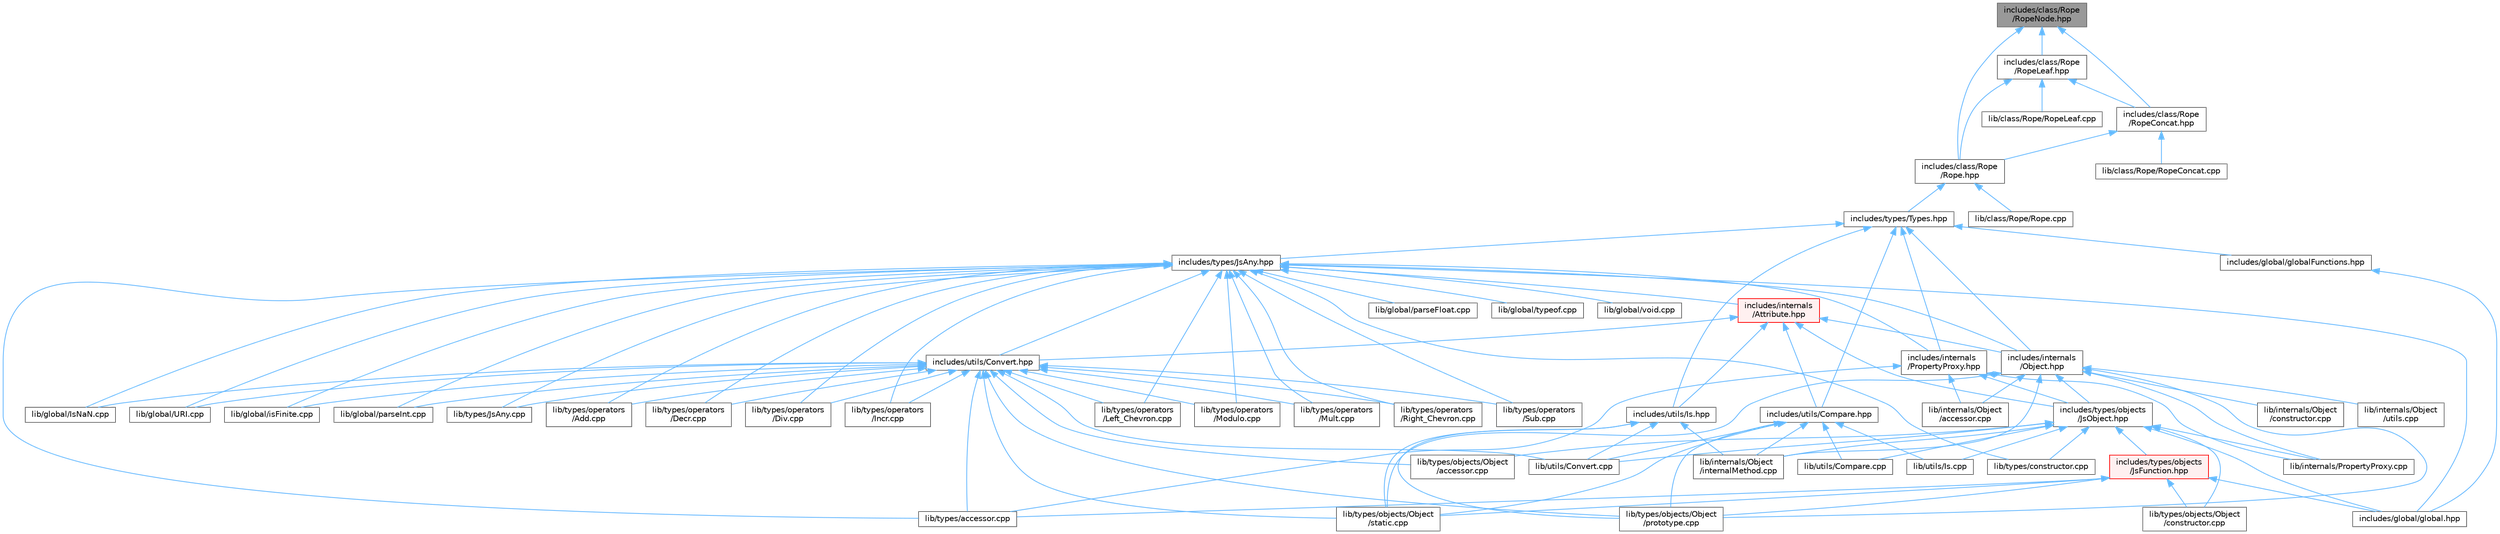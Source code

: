 digraph "includes/class/Rope/RopeNode.hpp"
{
 // LATEX_PDF_SIZE
  bgcolor="transparent";
  edge [fontname=Helvetica,fontsize=10,labelfontname=Helvetica,labelfontsize=10];
  node [fontname=Helvetica,fontsize=10,shape=box,height=0.2,width=0.4];
  Node1 [id="Node000001",label="includes/class/Rope\l/RopeNode.hpp",height=0.2,width=0.4,color="gray40", fillcolor="grey60", style="filled", fontcolor="black",tooltip=" "];
  Node1 -> Node2 [id="edge1_Node000001_Node000002",dir="back",color="steelblue1",style="solid",tooltip=" "];
  Node2 [id="Node000002",label="includes/class/Rope\l/Rope.hpp",height=0.2,width=0.4,color="grey40", fillcolor="white", style="filled",URL="$Rope_8hpp.html",tooltip=" "];
  Node2 -> Node3 [id="edge2_Node000002_Node000003",dir="back",color="steelblue1",style="solid",tooltip=" "];
  Node3 [id="Node000003",label="includes/types/Types.hpp",height=0.2,width=0.4,color="grey40", fillcolor="white", style="filled",URL="$Types_8hpp.html",tooltip=" "];
  Node3 -> Node4 [id="edge3_Node000003_Node000004",dir="back",color="steelblue1",style="solid",tooltip=" "];
  Node4 [id="Node000004",label="includes/global/globalFunctions.hpp",height=0.2,width=0.4,color="grey40", fillcolor="white", style="filled",URL="$globalFunctions_8hpp.html",tooltip=" "];
  Node4 -> Node5 [id="edge4_Node000004_Node000005",dir="back",color="steelblue1",style="solid",tooltip=" "];
  Node5 [id="Node000005",label="includes/global/global.hpp",height=0.2,width=0.4,color="grey40", fillcolor="white", style="filled",URL="$global_8hpp.html",tooltip=" "];
  Node3 -> Node6 [id="edge5_Node000003_Node000006",dir="back",color="steelblue1",style="solid",tooltip=" "];
  Node6 [id="Node000006",label="includes/internals\l/Object.hpp",height=0.2,width=0.4,color="grey40", fillcolor="white", style="filled",URL="$Object_8hpp.html",tooltip=" "];
  Node6 -> Node7 [id="edge6_Node000006_Node000007",dir="back",color="steelblue1",style="solid",tooltip=" "];
  Node7 [id="Node000007",label="includes/types/objects\l/JsObject.hpp",height=0.2,width=0.4,color="grey40", fillcolor="white", style="filled",URL="$JsObject_8hpp.html",tooltip=" "];
  Node7 -> Node5 [id="edge7_Node000007_Node000005",dir="back",color="steelblue1",style="solid",tooltip=" "];
  Node7 -> Node8 [id="edge8_Node000007_Node000008",dir="back",color="steelblue1",style="solid",tooltip=" "];
  Node8 [id="Node000008",label="includes/types/objects\l/JsFunction.hpp",height=0.2,width=0.4,color="red", fillcolor="#FFF0F0", style="filled",URL="$JsFunction_8hpp.html",tooltip=" "];
  Node8 -> Node5 [id="edge9_Node000008_Node000005",dir="back",color="steelblue1",style="solid",tooltip=" "];
  Node8 -> Node9 [id="edge10_Node000008_Node000009",dir="back",color="steelblue1",style="solid",tooltip=" "];
  Node9 [id="Node000009",label="lib/types/accessor.cpp",height=0.2,width=0.4,color="grey40", fillcolor="white", style="filled",URL="$types_2accessor_8cpp.html",tooltip=" "];
  Node8 -> Node11 [id="edge11_Node000008_Node000011",dir="back",color="steelblue1",style="solid",tooltip=" "];
  Node11 [id="Node000011",label="lib/types/objects/Object\l/constructor.cpp",height=0.2,width=0.4,color="grey40", fillcolor="white", style="filled",URL="$types_2objects_2Object_2constructor_8cpp.html",tooltip=" "];
  Node8 -> Node12 [id="edge12_Node000008_Node000012",dir="back",color="steelblue1",style="solid",tooltip=" "];
  Node12 [id="Node000012",label="lib/types/objects/Object\l/prototype.cpp",height=0.2,width=0.4,color="grey40", fillcolor="white", style="filled",URL="$prototype_8cpp.html",tooltip=" "];
  Node8 -> Node13 [id="edge13_Node000008_Node000013",dir="back",color="steelblue1",style="solid",tooltip=" "];
  Node13 [id="Node000013",label="lib/types/objects/Object\l/static.cpp",height=0.2,width=0.4,color="grey40", fillcolor="white", style="filled",URL="$static_8cpp.html",tooltip=" "];
  Node7 -> Node14 [id="edge14_Node000007_Node000014",dir="back",color="steelblue1",style="solid",tooltip=" "];
  Node14 [id="Node000014",label="lib/internals/Object\l/internalMethod.cpp",height=0.2,width=0.4,color="grey40", fillcolor="white", style="filled",URL="$internalMethod_8cpp.html",tooltip=" "];
  Node7 -> Node15 [id="edge15_Node000007_Node000015",dir="back",color="steelblue1",style="solid",tooltip=" "];
  Node15 [id="Node000015",label="lib/internals/PropertyProxy.cpp",height=0.2,width=0.4,color="grey40", fillcolor="white", style="filled",URL="$PropertyProxy_8cpp.html",tooltip=" "];
  Node7 -> Node16 [id="edge16_Node000007_Node000016",dir="back",color="steelblue1",style="solid",tooltip=" "];
  Node16 [id="Node000016",label="lib/types/constructor.cpp",height=0.2,width=0.4,color="grey40", fillcolor="white", style="filled",URL="$types_2constructor_8cpp.html",tooltip=" "];
  Node7 -> Node17 [id="edge17_Node000007_Node000017",dir="back",color="steelblue1",style="solid",tooltip=" "];
  Node17 [id="Node000017",label="lib/types/objects/Object\l/accessor.cpp",height=0.2,width=0.4,color="grey40", fillcolor="white", style="filled",URL="$types_2objects_2Object_2accessor_8cpp.html",tooltip=" "];
  Node7 -> Node11 [id="edge18_Node000007_Node000011",dir="back",color="steelblue1",style="solid",tooltip=" "];
  Node7 -> Node18 [id="edge19_Node000007_Node000018",dir="back",color="steelblue1",style="solid",tooltip=" "];
  Node18 [id="Node000018",label="lib/utils/Compare.cpp",height=0.2,width=0.4,color="grey40", fillcolor="white", style="filled",URL="$Compare_8cpp.html",tooltip=" "];
  Node7 -> Node19 [id="edge20_Node000007_Node000019",dir="back",color="steelblue1",style="solid",tooltip=" "];
  Node19 [id="Node000019",label="lib/utils/Convert.cpp",height=0.2,width=0.4,color="grey40", fillcolor="white", style="filled",URL="$Convert_8cpp.html",tooltip=" "];
  Node7 -> Node20 [id="edge21_Node000007_Node000020",dir="back",color="steelblue1",style="solid",tooltip=" "];
  Node20 [id="Node000020",label="lib/utils/Is.cpp",height=0.2,width=0.4,color="grey40", fillcolor="white", style="filled",URL="$Is_8cpp.html",tooltip=" "];
  Node6 -> Node21 [id="edge22_Node000006_Node000021",dir="back",color="steelblue1",style="solid",tooltip=" "];
  Node21 [id="Node000021",label="lib/internals/Object\l/accessor.cpp",height=0.2,width=0.4,color="grey40", fillcolor="white", style="filled",URL="$internals_2Object_2accessor_8cpp.html",tooltip=" "];
  Node6 -> Node22 [id="edge23_Node000006_Node000022",dir="back",color="steelblue1",style="solid",tooltip=" "];
  Node22 [id="Node000022",label="lib/internals/Object\l/constructor.cpp",height=0.2,width=0.4,color="grey40", fillcolor="white", style="filled",URL="$internals_2Object_2constructor_8cpp.html",tooltip=" "];
  Node6 -> Node14 [id="edge24_Node000006_Node000014",dir="back",color="steelblue1",style="solid",tooltip=" "];
  Node6 -> Node23 [id="edge25_Node000006_Node000023",dir="back",color="steelblue1",style="solid",tooltip=" "];
  Node23 [id="Node000023",label="lib/internals/Object\l/utils.cpp",height=0.2,width=0.4,color="grey40", fillcolor="white", style="filled",URL="$utils_8cpp.html",tooltip=" "];
  Node6 -> Node15 [id="edge26_Node000006_Node000015",dir="back",color="steelblue1",style="solid",tooltip=" "];
  Node6 -> Node12 [id="edge27_Node000006_Node000012",dir="back",color="steelblue1",style="solid",tooltip=" "];
  Node6 -> Node13 [id="edge28_Node000006_Node000013",dir="back",color="steelblue1",style="solid",tooltip=" "];
  Node3 -> Node24 [id="edge29_Node000003_Node000024",dir="back",color="steelblue1",style="solid",tooltip=" "];
  Node24 [id="Node000024",label="includes/internals\l/PropertyProxy.hpp",height=0.2,width=0.4,color="grey40", fillcolor="white", style="filled",URL="$PropertyProxy_8hpp.html",tooltip=" "];
  Node24 -> Node7 [id="edge30_Node000024_Node000007",dir="back",color="steelblue1",style="solid",tooltip=" "];
  Node24 -> Node21 [id="edge31_Node000024_Node000021",dir="back",color="steelblue1",style="solid",tooltip=" "];
  Node24 -> Node15 [id="edge32_Node000024_Node000015",dir="back",color="steelblue1",style="solid",tooltip=" "];
  Node24 -> Node9 [id="edge33_Node000024_Node000009",dir="back",color="steelblue1",style="solid",tooltip=" "];
  Node3 -> Node25 [id="edge34_Node000003_Node000025",dir="back",color="steelblue1",style="solid",tooltip=" "];
  Node25 [id="Node000025",label="includes/types/JsAny.hpp",height=0.2,width=0.4,color="grey40", fillcolor="white", style="filled",URL="$JsAny_8hpp.html",tooltip=" "];
  Node25 -> Node5 [id="edge35_Node000025_Node000005",dir="back",color="steelblue1",style="solid",tooltip=" "];
  Node25 -> Node26 [id="edge36_Node000025_Node000026",dir="back",color="steelblue1",style="solid",tooltip=" "];
  Node26 [id="Node000026",label="includes/internals\l/Attribute.hpp",height=0.2,width=0.4,color="red", fillcolor="#FFF0F0", style="filled",URL="$Attribute_8hpp.html",tooltip=" "];
  Node26 -> Node6 [id="edge37_Node000026_Node000006",dir="back",color="steelblue1",style="solid",tooltip=" "];
  Node26 -> Node7 [id="edge38_Node000026_Node000007",dir="back",color="steelblue1",style="solid",tooltip=" "];
  Node26 -> Node28 [id="edge39_Node000026_Node000028",dir="back",color="steelblue1",style="solid",tooltip=" "];
  Node28 [id="Node000028",label="includes/utils/Compare.hpp",height=0.2,width=0.4,color="grey40", fillcolor="white", style="filled",URL="$Compare_8hpp.html",tooltip=" "];
  Node28 -> Node14 [id="edge40_Node000028_Node000014",dir="back",color="steelblue1",style="solid",tooltip=" "];
  Node28 -> Node12 [id="edge41_Node000028_Node000012",dir="back",color="steelblue1",style="solid",tooltip=" "];
  Node28 -> Node13 [id="edge42_Node000028_Node000013",dir="back",color="steelblue1",style="solid",tooltip=" "];
  Node28 -> Node18 [id="edge43_Node000028_Node000018",dir="back",color="steelblue1",style="solid",tooltip=" "];
  Node28 -> Node19 [id="edge44_Node000028_Node000019",dir="back",color="steelblue1",style="solid",tooltip=" "];
  Node28 -> Node20 [id="edge45_Node000028_Node000020",dir="back",color="steelblue1",style="solid",tooltip=" "];
  Node26 -> Node29 [id="edge46_Node000026_Node000029",dir="back",color="steelblue1",style="solid",tooltip=" "];
  Node29 [id="Node000029",label="includes/utils/Convert.hpp",height=0.2,width=0.4,color="grey40", fillcolor="white", style="filled",URL="$Convert_8hpp.html",tooltip=" "];
  Node29 -> Node30 [id="edge47_Node000029_Node000030",dir="back",color="steelblue1",style="solid",tooltip=" "];
  Node30 [id="Node000030",label="lib/global/IsNaN.cpp",height=0.2,width=0.4,color="grey40", fillcolor="white", style="filled",URL="$IsNaN_8cpp.html",tooltip=" "];
  Node29 -> Node31 [id="edge48_Node000029_Node000031",dir="back",color="steelblue1",style="solid",tooltip=" "];
  Node31 [id="Node000031",label="lib/global/URI.cpp",height=0.2,width=0.4,color="grey40", fillcolor="white", style="filled",URL="$URI_8cpp.html",tooltip=" "];
  Node29 -> Node32 [id="edge49_Node000029_Node000032",dir="back",color="steelblue1",style="solid",tooltip=" "];
  Node32 [id="Node000032",label="lib/global/isFinite.cpp",height=0.2,width=0.4,color="grey40", fillcolor="white", style="filled",URL="$isFinite_8cpp.html",tooltip=" "];
  Node29 -> Node33 [id="edge50_Node000029_Node000033",dir="back",color="steelblue1",style="solid",tooltip=" "];
  Node33 [id="Node000033",label="lib/global/parseInt.cpp",height=0.2,width=0.4,color="grey40", fillcolor="white", style="filled",URL="$parseInt_8cpp.html",tooltip=" "];
  Node29 -> Node34 [id="edge51_Node000029_Node000034",dir="back",color="steelblue1",style="solid",tooltip=" "];
  Node34 [id="Node000034",label="lib/types/JsAny.cpp",height=0.2,width=0.4,color="grey40", fillcolor="white", style="filled",URL="$JsAny_8cpp.html",tooltip=" "];
  Node29 -> Node9 [id="edge52_Node000029_Node000009",dir="back",color="steelblue1",style="solid",tooltip=" "];
  Node29 -> Node17 [id="edge53_Node000029_Node000017",dir="back",color="steelblue1",style="solid",tooltip=" "];
  Node29 -> Node12 [id="edge54_Node000029_Node000012",dir="back",color="steelblue1",style="solid",tooltip=" "];
  Node29 -> Node13 [id="edge55_Node000029_Node000013",dir="back",color="steelblue1",style="solid",tooltip=" "];
  Node29 -> Node35 [id="edge56_Node000029_Node000035",dir="back",color="steelblue1",style="solid",tooltip=" "];
  Node35 [id="Node000035",label="lib/types/operators\l/Add.cpp",height=0.2,width=0.4,color="grey40", fillcolor="white", style="filled",URL="$Add_8cpp.html",tooltip=" "];
  Node29 -> Node36 [id="edge57_Node000029_Node000036",dir="back",color="steelblue1",style="solid",tooltip=" "];
  Node36 [id="Node000036",label="lib/types/operators\l/Decr.cpp",height=0.2,width=0.4,color="grey40", fillcolor="white", style="filled",URL="$Decr_8cpp.html",tooltip=" "];
  Node29 -> Node37 [id="edge58_Node000029_Node000037",dir="back",color="steelblue1",style="solid",tooltip=" "];
  Node37 [id="Node000037",label="lib/types/operators\l/Div.cpp",height=0.2,width=0.4,color="grey40", fillcolor="white", style="filled",URL="$Div_8cpp.html",tooltip=" "];
  Node29 -> Node38 [id="edge59_Node000029_Node000038",dir="back",color="steelblue1",style="solid",tooltip=" "];
  Node38 [id="Node000038",label="lib/types/operators\l/Incr.cpp",height=0.2,width=0.4,color="grey40", fillcolor="white", style="filled",URL="$Incr_8cpp.html",tooltip=" "];
  Node29 -> Node39 [id="edge60_Node000029_Node000039",dir="back",color="steelblue1",style="solid",tooltip=" "];
  Node39 [id="Node000039",label="lib/types/operators\l/Left_Chevron.cpp",height=0.2,width=0.4,color="grey40", fillcolor="white", style="filled",URL="$Left__Chevron_8cpp.html",tooltip=" "];
  Node29 -> Node40 [id="edge61_Node000029_Node000040",dir="back",color="steelblue1",style="solid",tooltip=" "];
  Node40 [id="Node000040",label="lib/types/operators\l/Modulo.cpp",height=0.2,width=0.4,color="grey40", fillcolor="white", style="filled",URL="$Modulo_8cpp.html",tooltip=" "];
  Node29 -> Node41 [id="edge62_Node000029_Node000041",dir="back",color="steelblue1",style="solid",tooltip=" "];
  Node41 [id="Node000041",label="lib/types/operators\l/Mult.cpp",height=0.2,width=0.4,color="grey40", fillcolor="white", style="filled",URL="$Mult_8cpp.html",tooltip=" "];
  Node29 -> Node42 [id="edge63_Node000029_Node000042",dir="back",color="steelblue1",style="solid",tooltip=" "];
  Node42 [id="Node000042",label="lib/types/operators\l/Right_Chevron.cpp",height=0.2,width=0.4,color="grey40", fillcolor="white", style="filled",URL="$Right__Chevron_8cpp.html",tooltip=" "];
  Node29 -> Node43 [id="edge64_Node000029_Node000043",dir="back",color="steelblue1",style="solid",tooltip=" "];
  Node43 [id="Node000043",label="lib/types/operators\l/Sub.cpp",height=0.2,width=0.4,color="grey40", fillcolor="white", style="filled",URL="$Sub_8cpp.html",tooltip=" "];
  Node29 -> Node19 [id="edge65_Node000029_Node000019",dir="back",color="steelblue1",style="solid",tooltip=" "];
  Node26 -> Node44 [id="edge66_Node000026_Node000044",dir="back",color="steelblue1",style="solid",tooltip=" "];
  Node44 [id="Node000044",label="includes/utils/Is.hpp",height=0.2,width=0.4,color="grey40", fillcolor="white", style="filled",URL="$Is_8hpp.html",tooltip=" "];
  Node44 -> Node14 [id="edge67_Node000044_Node000014",dir="back",color="steelblue1",style="solid",tooltip=" "];
  Node44 -> Node12 [id="edge68_Node000044_Node000012",dir="back",color="steelblue1",style="solid",tooltip=" "];
  Node44 -> Node13 [id="edge69_Node000044_Node000013",dir="back",color="steelblue1",style="solid",tooltip=" "];
  Node44 -> Node19 [id="edge70_Node000044_Node000019",dir="back",color="steelblue1",style="solid",tooltip=" "];
  Node25 -> Node6 [id="edge71_Node000025_Node000006",dir="back",color="steelblue1",style="solid",tooltip=" "];
  Node25 -> Node24 [id="edge72_Node000025_Node000024",dir="back",color="steelblue1",style="solid",tooltip=" "];
  Node25 -> Node29 [id="edge73_Node000025_Node000029",dir="back",color="steelblue1",style="solid",tooltip=" "];
  Node25 -> Node30 [id="edge74_Node000025_Node000030",dir="back",color="steelblue1",style="solid",tooltip=" "];
  Node25 -> Node31 [id="edge75_Node000025_Node000031",dir="back",color="steelblue1",style="solid",tooltip=" "];
  Node25 -> Node32 [id="edge76_Node000025_Node000032",dir="back",color="steelblue1",style="solid",tooltip=" "];
  Node25 -> Node45 [id="edge77_Node000025_Node000045",dir="back",color="steelblue1",style="solid",tooltip=" "];
  Node45 [id="Node000045",label="lib/global/parseFloat.cpp",height=0.2,width=0.4,color="grey40", fillcolor="white", style="filled",URL="$parseFloat_8cpp.html",tooltip=" "];
  Node25 -> Node33 [id="edge78_Node000025_Node000033",dir="back",color="steelblue1",style="solid",tooltip=" "];
  Node25 -> Node46 [id="edge79_Node000025_Node000046",dir="back",color="steelblue1",style="solid",tooltip=" "];
  Node46 [id="Node000046",label="lib/global/typeof.cpp",height=0.2,width=0.4,color="grey40", fillcolor="white", style="filled",URL="$typeof_8cpp.html",tooltip=" "];
  Node25 -> Node47 [id="edge80_Node000025_Node000047",dir="back",color="steelblue1",style="solid",tooltip=" "];
  Node47 [id="Node000047",label="lib/global/void.cpp",height=0.2,width=0.4,color="grey40", fillcolor="white", style="filled",URL="$void_8cpp.html",tooltip=" "];
  Node25 -> Node34 [id="edge81_Node000025_Node000034",dir="back",color="steelblue1",style="solid",tooltip=" "];
  Node25 -> Node9 [id="edge82_Node000025_Node000009",dir="back",color="steelblue1",style="solid",tooltip=" "];
  Node25 -> Node16 [id="edge83_Node000025_Node000016",dir="back",color="steelblue1",style="solid",tooltip=" "];
  Node25 -> Node35 [id="edge84_Node000025_Node000035",dir="back",color="steelblue1",style="solid",tooltip=" "];
  Node25 -> Node36 [id="edge85_Node000025_Node000036",dir="back",color="steelblue1",style="solid",tooltip=" "];
  Node25 -> Node37 [id="edge86_Node000025_Node000037",dir="back",color="steelblue1",style="solid",tooltip=" "];
  Node25 -> Node38 [id="edge87_Node000025_Node000038",dir="back",color="steelblue1",style="solid",tooltip=" "];
  Node25 -> Node39 [id="edge88_Node000025_Node000039",dir="back",color="steelblue1",style="solid",tooltip=" "];
  Node25 -> Node40 [id="edge89_Node000025_Node000040",dir="back",color="steelblue1",style="solid",tooltip=" "];
  Node25 -> Node41 [id="edge90_Node000025_Node000041",dir="back",color="steelblue1",style="solid",tooltip=" "];
  Node25 -> Node42 [id="edge91_Node000025_Node000042",dir="back",color="steelblue1",style="solid",tooltip=" "];
  Node25 -> Node43 [id="edge92_Node000025_Node000043",dir="back",color="steelblue1",style="solid",tooltip=" "];
  Node3 -> Node28 [id="edge93_Node000003_Node000028",dir="back",color="steelblue1",style="solid",tooltip=" "];
  Node3 -> Node44 [id="edge94_Node000003_Node000044",dir="back",color="steelblue1",style="solid",tooltip=" "];
  Node2 -> Node48 [id="edge95_Node000002_Node000048",dir="back",color="steelblue1",style="solid",tooltip=" "];
  Node48 [id="Node000048",label="lib/class/Rope/Rope.cpp",height=0.2,width=0.4,color="grey40", fillcolor="white", style="filled",URL="$Rope_8cpp.html",tooltip=" "];
  Node1 -> Node49 [id="edge96_Node000001_Node000049",dir="back",color="steelblue1",style="solid",tooltip=" "];
  Node49 [id="Node000049",label="includes/class/Rope\l/RopeConcat.hpp",height=0.2,width=0.4,color="grey40", fillcolor="white", style="filled",URL="$RopeConcat_8hpp.html",tooltip=" "];
  Node49 -> Node2 [id="edge97_Node000049_Node000002",dir="back",color="steelblue1",style="solid",tooltip=" "];
  Node49 -> Node50 [id="edge98_Node000049_Node000050",dir="back",color="steelblue1",style="solid",tooltip=" "];
  Node50 [id="Node000050",label="lib/class/Rope/RopeConcat.cpp",height=0.2,width=0.4,color="grey40", fillcolor="white", style="filled",URL="$RopeConcat_8cpp.html",tooltip=" "];
  Node1 -> Node51 [id="edge99_Node000001_Node000051",dir="back",color="steelblue1",style="solid",tooltip=" "];
  Node51 [id="Node000051",label="includes/class/Rope\l/RopeLeaf.hpp",height=0.2,width=0.4,color="grey40", fillcolor="white", style="filled",URL="$RopeLeaf_8hpp.html",tooltip=" "];
  Node51 -> Node2 [id="edge100_Node000051_Node000002",dir="back",color="steelblue1",style="solid",tooltip=" "];
  Node51 -> Node49 [id="edge101_Node000051_Node000049",dir="back",color="steelblue1",style="solid",tooltip=" "];
  Node51 -> Node52 [id="edge102_Node000051_Node000052",dir="back",color="steelblue1",style="solid",tooltip=" "];
  Node52 [id="Node000052",label="lib/class/Rope/RopeLeaf.cpp",height=0.2,width=0.4,color="grey40", fillcolor="white", style="filled",URL="$RopeLeaf_8cpp.html",tooltip=" "];
}
